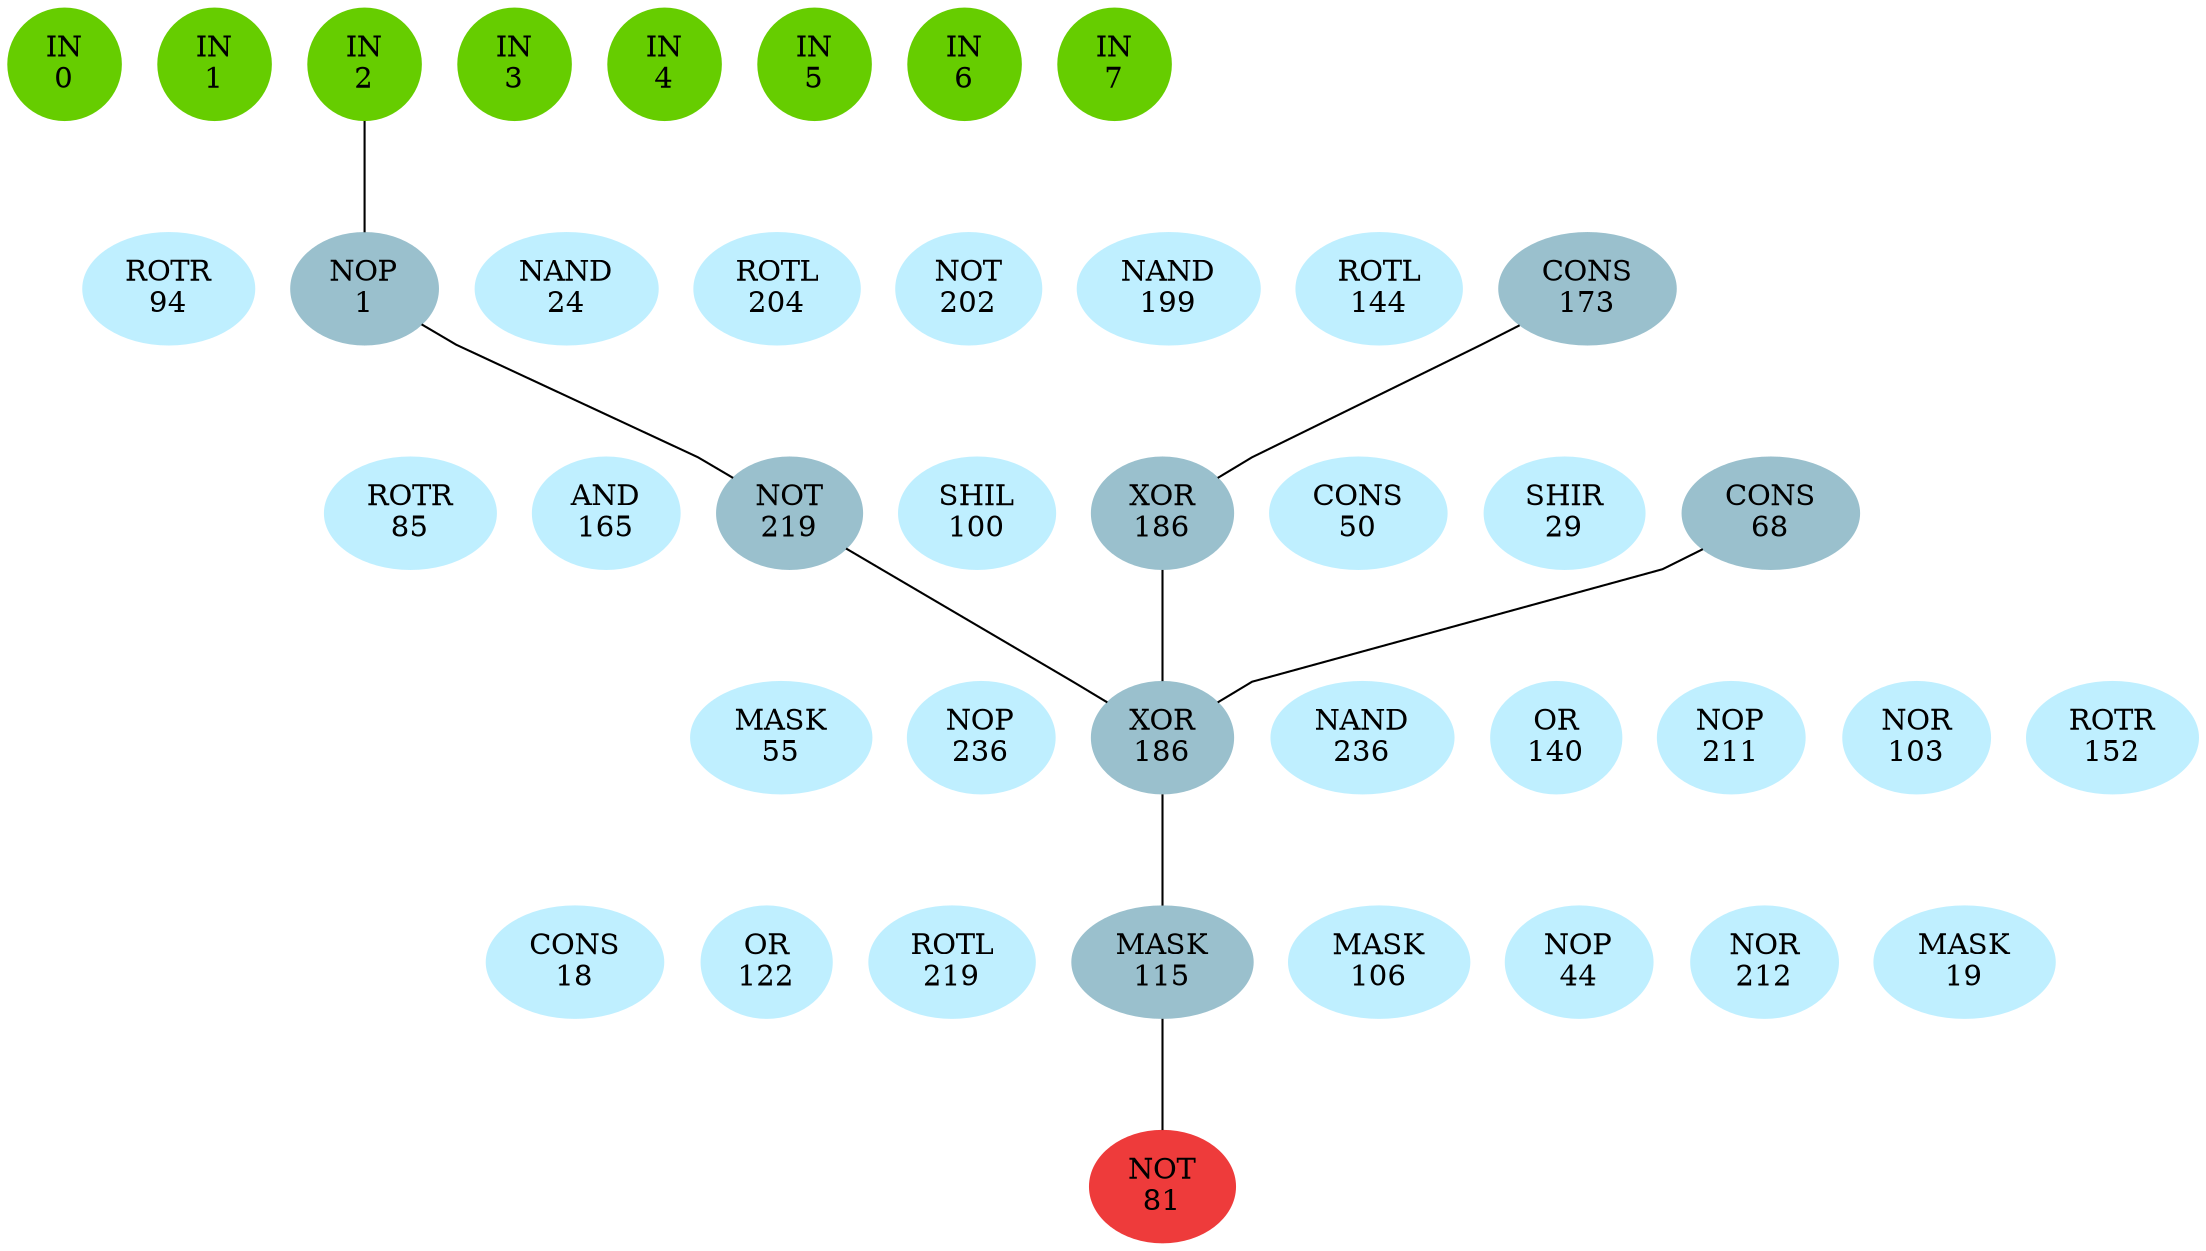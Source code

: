 graph EACircuit {
rankdir=BT;
ranksep=0.75;
ordering=out;
splines=polyline;
node [style=filled, color=lightblue2];

{ rank=same;
node [color=chartreuse3];
"-1_0"[label="IN\n0"];
node [color=chartreuse3];
"-1_1"[label="IN\n1"];
node [color=chartreuse3];
"-1_2"[label="IN\n2"];
node [color=chartreuse3];
"-1_3"[label="IN\n3"];
node [color=chartreuse3];
"-1_4"[label="IN\n4"];
node [color=chartreuse3];
"-1_5"[label="IN\n5"];
node [color=chartreuse3];
"-1_6"[label="IN\n6"];
node [color=chartreuse3];
"-1_7"[label="IN\n7"];
}
{ rank=same;
node [color=lightblue1];
"0_0"[label="ROTR\n94"];
node [color=lightblue3];
"0_1"[label="NOP\n1"];
node [color=lightblue1];
"0_2"[label="NAND\n24"];
node [color=lightblue1];
"0_3"[label="ROTL\n204"];
node [color=lightblue1];
"0_4"[label="NOT\n202"];
node [color=lightblue1];
"0_5"[label="NAND\n199"];
node [color=lightblue1];
"0_6"[label="ROTL\n144"];
node [color=lightblue3];
"0_7"[label="CONS\n173"];
}
{ rank=same;
node [color=lightblue1];
"1_0"[label="ROTR\n85"];
node [color=lightblue1];
"1_1"[label="AND\n165"];
node [color=lightblue3];
"1_2"[label="NOT\n219"];
node [color=lightblue1];
"1_3"[label="SHIL\n100"];
node [color=lightblue3];
"1_4"[label="XOR\n186"];
node [color=lightblue1];
"1_5"[label="CONS\n50"];
node [color=lightblue1];
"1_6"[label="SHIR\n29"];
node [color=lightblue3];
"1_7"[label="CONS\n68"];
}
{ rank=same;
node [color=lightblue1];
"2_0"[label="MASK\n55"];
node [color=lightblue1];
"2_1"[label="NOP\n236"];
node [color=lightblue3];
"2_2"[label="XOR\n186"];
node [color=lightblue1];
"2_3"[label="NAND\n236"];
node [color=lightblue1];
"2_4"[label="OR\n140"];
node [color=lightblue1];
"2_5"[label="NOP\n211"];
node [color=lightblue1];
"2_6"[label="NOR\n103"];
node [color=lightblue1];
"2_7"[label="ROTR\n152"];
}
{ rank=same;
node [color=lightblue1];
"3_0"[label="CONS\n18"];
node [color=lightblue1];
"3_1"[label="OR\n122"];
node [color=lightblue1];
"3_2"[label="ROTL\n219"];
node [color=lightblue3];
"3_3"[label="MASK\n115"];
node [color=lightblue1];
"3_4"[label="MASK\n106"];
node [color=lightblue1];
"3_5"[label="NOP\n44"];
node [color=lightblue1];
"3_6"[label="NOR\n212"];
node [color=lightblue1];
"3_7"[label="MASK\n19"];
}
{ rank=same;
node [color=brown2];
"4_0"[label="NOT\n81"];
}
edge[style=invis];
"-1_0" -- "-1_1" -- "-1_2" -- "-1_3" -- "-1_4" -- "-1_5" -- "-1_6" -- "-1_7";
"0_0" -- "0_1" -- "0_2" -- "0_3" -- "0_4" -- "0_5" -- "0_6" -- "0_7";
"1_0" -- "1_1" -- "1_2" -- "1_3" -- "1_4" -- "1_5" -- "1_6" -- "1_7";
"2_0" -- "2_1" -- "2_2" -- "2_3" -- "2_4" -- "2_5" -- "2_6" -- "2_7";
"3_0" -- "3_1" -- "3_2" -- "3_3" -- "3_4" -- "3_5" -- "3_6" -- "3_7";
"4_0" -- "4_0";
edge[style=solid];
"0_1" -- "-1_2";
"1_2" -- "0_1";
"1_4" -- "0_7";
"2_2" -- "1_2";
"2_2" -- "1_4";
"2_2" -- "1_7";
"3_3" -- "2_2";
"4_0" -- "3_3";
}
